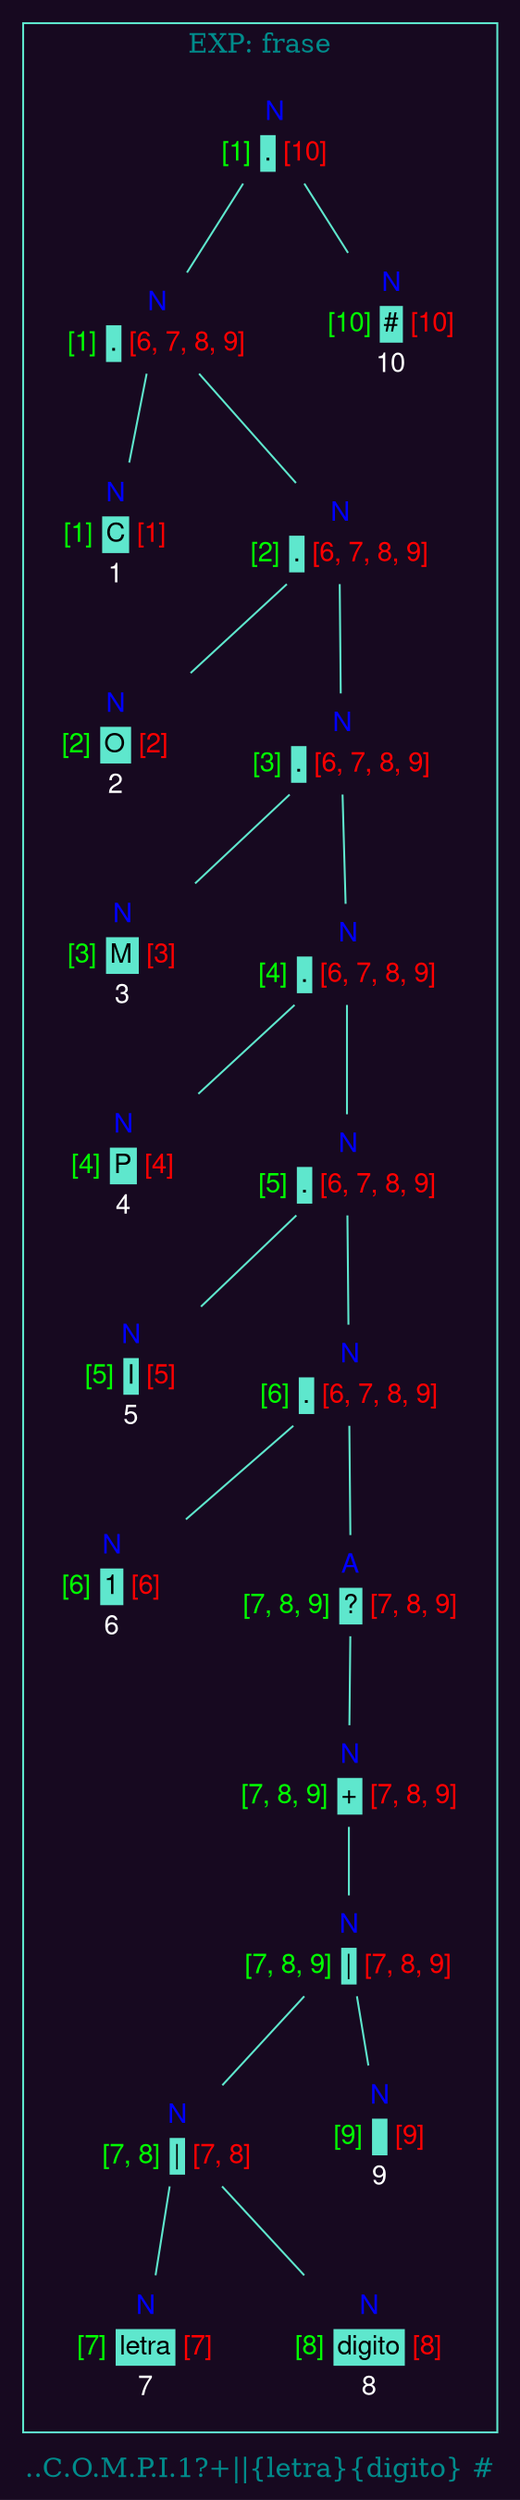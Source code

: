 graph "" {

    fontcolor="cyan4"
    bgcolor="#170920"
    node [fontname="Helvetica,Arial,sans-serif", shape=none]

    label="..C.O.M.P.I.1?+||{letra}{digito} #"

    subgraph cluster01{
        color="#5ee7cd"
        label="EXP: frase"
        n0 -- n1 [color="#5ee7cd"] ;
        n0 -- n20 [color="#5ee7cd"] ;
        n0 [label = <
                <table border="0">
                    <tr><td colspan="3"><font color="blue">N</font></td></tr>
                    <tr><td><font color="green">[1]</font></td>
                    <td bgcolor="#5ee7cd"><font color="black">.</font></td>
                    <td ><font color="red">[10]</font></td></tr>
                </table>
            > ] ;
        n1 -- n2 [color="#5ee7cd"] ;
        n1 -- n3 [color="#5ee7cd"] ;
        n1 [label = <
                <table border="0">
                    <tr><td colspan="3"><font color="blue">N</font></td></tr>
                    <tr><td><font color="green">[1]</font></td>
                    <td bgcolor="#5ee7cd"><font color="black">.</font></td>
                    <td ><font color="red">[6, 7, 8, 9]</font></td></tr>
                </table>
            > ] ;
        n2 [label = <
                <table border="0">
                    <tr><td colspan="3"><font color="blue">N</font></td></tr>
                    <tr><td><font color="green">[1]</font></td>
                    <td bgcolor="#5ee7cd"><font color="black">C</font></td>
                    <td ><font color="red">[1]</font></td></tr>
                    <tr><td colspan="3"><font color="white">1</font></td></tr>
                </table>
            > ] ;        n3 -- n4 [color="#5ee7cd"] ;
        n3 -- n5 [color="#5ee7cd"] ;
        n3 [label = <
                <table border="0">
                    <tr><td colspan="3"><font color="blue">N</font></td></tr>
                    <tr><td><font color="green">[2]</font></td>
                    <td bgcolor="#5ee7cd"><font color="black">.</font></td>
                    <td ><font color="red">[6, 7, 8, 9]</font></td></tr>
                </table>
            > ] ;
        n4 [label = <
                <table border="0">
                    <tr><td colspan="3"><font color="blue">N</font></td></tr>
                    <tr><td><font color="green">[2]</font></td>
                    <td bgcolor="#5ee7cd"><font color="black">O</font></td>
                    <td ><font color="red">[2]</font></td></tr>
                    <tr><td colspan="3"><font color="white">2</font></td></tr>
                </table>
            > ] ;        n5 -- n6 [color="#5ee7cd"] ;
        n5 -- n7 [color="#5ee7cd"] ;
        n5 [label = <
                <table border="0">
                    <tr><td colspan="3"><font color="blue">N</font></td></tr>
                    <tr><td><font color="green">[3]</font></td>
                    <td bgcolor="#5ee7cd"><font color="black">.</font></td>
                    <td ><font color="red">[6, 7, 8, 9]</font></td></tr>
                </table>
            > ] ;
        n6 [label = <
                <table border="0">
                    <tr><td colspan="3"><font color="blue">N</font></td></tr>
                    <tr><td><font color="green">[3]</font></td>
                    <td bgcolor="#5ee7cd"><font color="black">M</font></td>
                    <td ><font color="red">[3]</font></td></tr>
                    <tr><td colspan="3"><font color="white">3</font></td></tr>
                </table>
            > ] ;        n7 -- n8 [color="#5ee7cd"] ;
        n7 -- n9 [color="#5ee7cd"] ;
        n7 [label = <
                <table border="0">
                    <tr><td colspan="3"><font color="blue">N</font></td></tr>
                    <tr><td><font color="green">[4]</font></td>
                    <td bgcolor="#5ee7cd"><font color="black">.</font></td>
                    <td ><font color="red">[6, 7, 8, 9]</font></td></tr>
                </table>
            > ] ;
        n8 [label = <
                <table border="0">
                    <tr><td colspan="3"><font color="blue">N</font></td></tr>
                    <tr><td><font color="green">[4]</font></td>
                    <td bgcolor="#5ee7cd"><font color="black">P</font></td>
                    <td ><font color="red">[4]</font></td></tr>
                    <tr><td colspan="3"><font color="white">4</font></td></tr>
                </table>
            > ] ;        n9 -- n10 [color="#5ee7cd"] ;
        n9 -- n11 [color="#5ee7cd"] ;
        n9 [label = <
                <table border="0">
                    <tr><td colspan="3"><font color="blue">N</font></td></tr>
                    <tr><td><font color="green">[5]</font></td>
                    <td bgcolor="#5ee7cd"><font color="black">.</font></td>
                    <td ><font color="red">[6, 7, 8, 9]</font></td></tr>
                </table>
            > ] ;
        n10 [label = <
                <table border="0">
                    <tr><td colspan="3"><font color="blue">N</font></td></tr>
                    <tr><td><font color="green">[5]</font></td>
                    <td bgcolor="#5ee7cd"><font color="black">I</font></td>
                    <td ><font color="red">[5]</font></td></tr>
                    <tr><td colspan="3"><font color="white">5</font></td></tr>
                </table>
            > ] ;        n11 -- n12 [color="#5ee7cd"] ;
        n11 -- n13 [color="#5ee7cd"] ;
        n11 [label = <
                <table border="0">
                    <tr><td colspan="3"><font color="blue">N</font></td></tr>
                    <tr><td><font color="green">[6]</font></td>
                    <td bgcolor="#5ee7cd"><font color="black">.</font></td>
                    <td ><font color="red">[6, 7, 8, 9]</font></td></tr>
                </table>
            > ] ;
        n12 [label = <
                <table border="0">
                    <tr><td colspan="3"><font color="blue">N</font></td></tr>
                    <tr><td><font color="green">[6]</font></td>
                    <td bgcolor="#5ee7cd"><font color="black">1</font></td>
                    <td ><font color="red">[6]</font></td></tr>
                    <tr><td colspan="3"><font color="white">6</font></td></tr>
                </table>
            > ] ;        n13 -- n14 [color="#5ee7cd"] ;
        n13 [label = <
                <table border="0">
                    <tr><td colspan="3"><font color="blue">A</font></td></tr>
                    <tr><td><font color="green">[7, 8, 9]</font></td>
                    <td bgcolor="#5ee7cd"><font color="black">?</font></td>
                    <td ><font color="red">[7, 8, 9]</font></td></tr>
                </table>
            > ] ;
        n14 -- n15 [color="#5ee7cd"] ;
        n14 [label = <
                <table border="0">
                    <tr><td colspan="3"><font color="blue">N</font></td></tr>
                    <tr><td><font color="green">[7, 8, 9]</font></td>
                    <td bgcolor="#5ee7cd"><font color="black">+</font></td>
                    <td ><font color="red">[7, 8, 9]</font></td></tr>
                </table>
            > ] ;
        n15 -- n16 [color="#5ee7cd"] ;
        n15 -- n19 [color="#5ee7cd"] ;
        n15 [label = <
                <table border="0">
                    <tr><td colspan="3"><font color="blue">N</font></td></tr>
                    <tr><td><font color="green">[7, 8, 9]</font></td>
                    <td bgcolor="#5ee7cd"><font color="black">|</font></td>
                    <td ><font color="red">[7, 8, 9]</font></td></tr>
                </table>
            > ] ;
        n16 -- n17 [color="#5ee7cd"] ;
        n16 -- n18 [color="#5ee7cd"] ;
        n16 [label = <
                <table border="0">
                    <tr><td colspan="3"><font color="blue">N</font></td></tr>
                    <tr><td><font color="green">[7, 8]</font></td>
                    <td bgcolor="#5ee7cd"><font color="black">|</font></td>
                    <td ><font color="red">[7, 8]</font></td></tr>
                </table>
            > ] ;
        n17 [label = <
                <table border="0">
                    <tr><td colspan="3"><font color="blue">N</font></td></tr>
                    <tr><td><font color="green">[7]</font></td>
                    <td bgcolor="#5ee7cd"><font color="black">letra</font></td>
                    <td ><font color="red">[7]</font></td></tr>
                    <tr><td colspan="3"><font color="white">7</font></td></tr>
                </table>
            > ] ;        n18 [label = <
                <table border="0">
                    <tr><td colspan="3"><font color="blue">N</font></td></tr>
                    <tr><td><font color="green">[8]</font></td>
                    <td bgcolor="#5ee7cd"><font color="black">digito</font></td>
                    <td ><font color="red">[8]</font></td></tr>
                    <tr><td colspan="3"><font color="white">8</font></td></tr>
                </table>
            > ] ;        n19 [label = <
                <table border="0">
                    <tr><td colspan="3"><font color="blue">N</font></td></tr>
                    <tr><td><font color="green">[9]</font></td>
                    <td bgcolor="#5ee7cd"><font color="black"> </font></td>
                    <td ><font color="red">[9]</font></td></tr>
                    <tr><td colspan="3"><font color="white">9</font></td></tr>
                </table>
            > ] ;        n20 [label = <
                <table border="0">
                    <tr><td colspan="3"><font color="blue">N</font></td></tr>
                    <tr><td><font color="green">[10]</font></td>
                    <td bgcolor="#5ee7cd"><font color="black">#</font></td>
                    <td ><font color="red">[10]</font></td></tr>
                    <tr><td colspan="3"><font color="white">10</font></td></tr>
                </table>
            > ] ;    }
}
